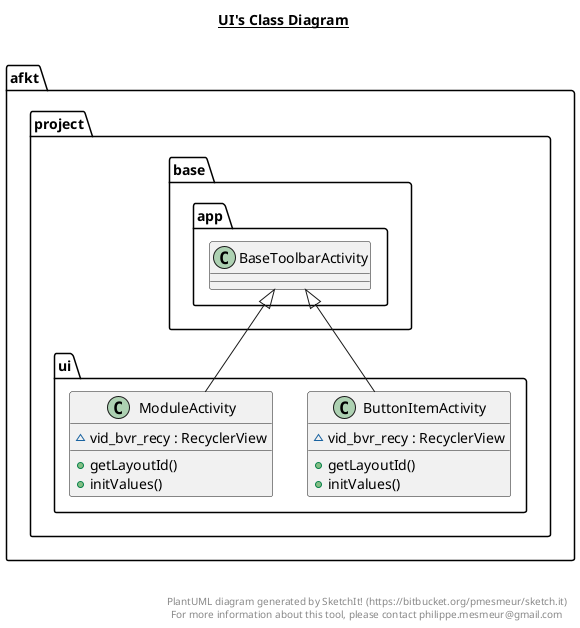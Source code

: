 @startuml

title __UI's Class Diagram__\n

  namespace afkt.project {
    namespace ui {
      class afkt.project.ui.ButtonItemActivity {
          ~ vid_bvr_recy : RecyclerView
          + getLayoutId()
          + initValues()
      }
    }
  }
  

  namespace afkt.project {
    namespace ui {
      class afkt.project.ui.ModuleActivity {
          ~ vid_bvr_recy : RecyclerView
          + getLayoutId()
          + initValues()
      }
    }
  }
  

  afkt.project.ui.ButtonItemActivity -up-|> afkt.project.base.app.BaseToolbarActivity
  afkt.project.ui.ModuleActivity -up-|> afkt.project.base.app.BaseToolbarActivity


right footer


PlantUML diagram generated by SketchIt! (https://bitbucket.org/pmesmeur/sketch.it)
For more information about this tool, please contact philippe.mesmeur@gmail.com
endfooter

@enduml
